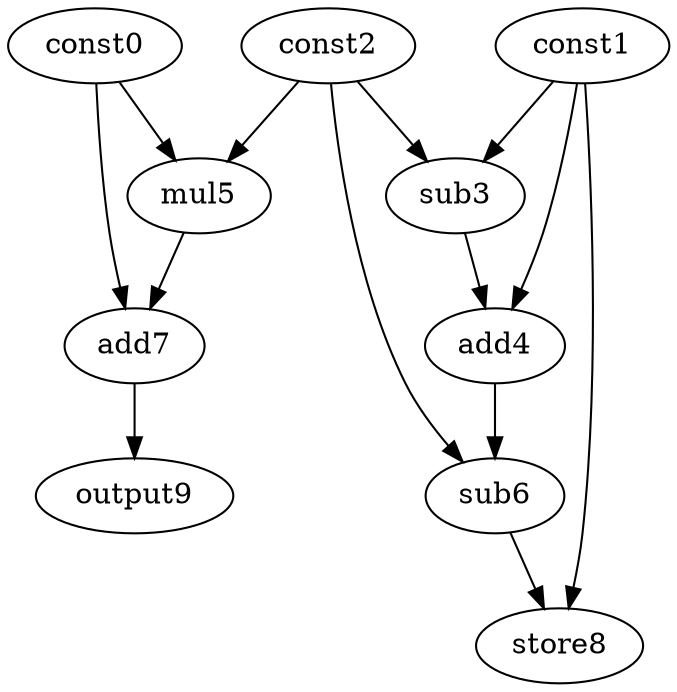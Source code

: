 digraph G { 
const0[opcode=const]; 
const1[opcode=const]; 
const2[opcode=const]; 
sub3[opcode=sub]; 
add4[opcode=add]; 
mul5[opcode=mul]; 
sub6[opcode=sub]; 
add7[opcode=add]; 
store8[opcode=store]; 
output9[opcode=output]; 
const1->sub3[operand=0];
const2->sub3[operand=1];
const0->mul5[operand=0];
const2->mul5[operand=1];
const1->add4[operand=0];
sub3->add4[operand=1];
const0->add7[operand=0];
mul5->add7[operand=1];
const2->sub6[operand=0];
add4->sub6[operand=1];
add7->output9[operand=0];
const1->store8[operand=0];
sub6->store8[operand=1];
}
